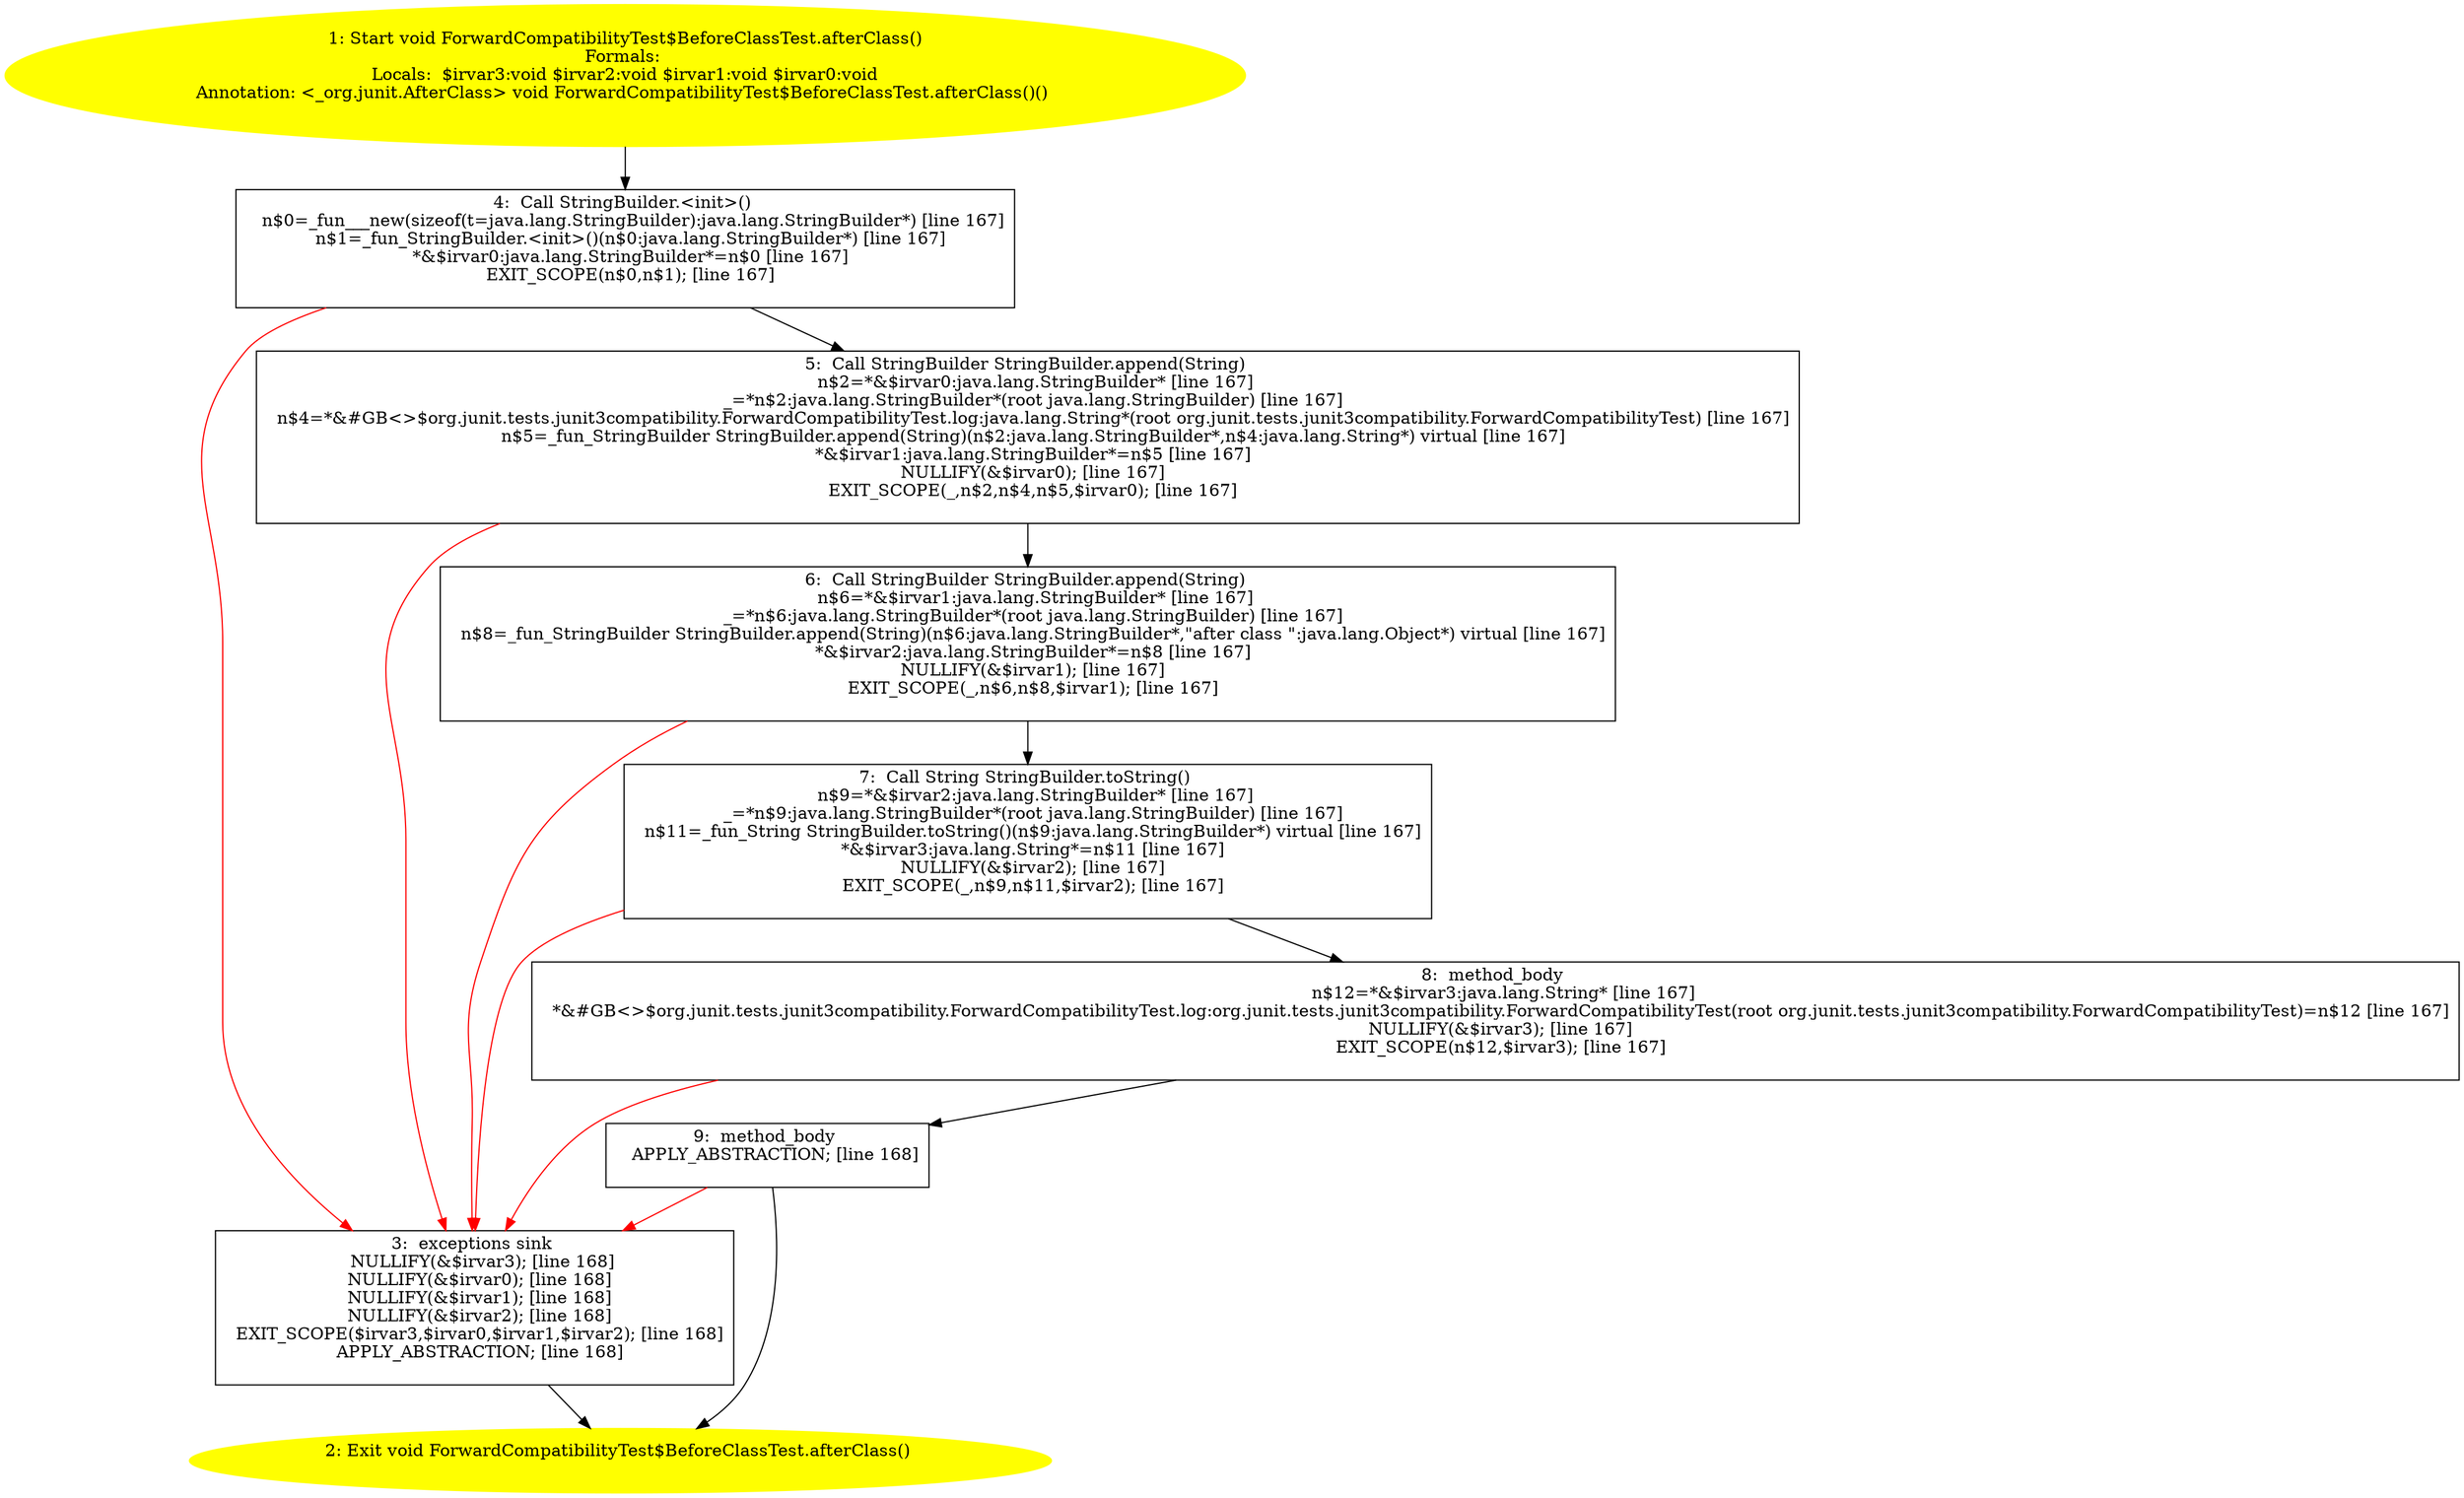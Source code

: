 /* @generated */
digraph cfg {
"org.junit.tests.junit3compatibility.ForwardCompatibilityTest$BeforeClassTest.afterClass():void.d48f9ad8a8968f3f255d60a396050b4b_1" [label="1: Start void ForwardCompatibilityTest$BeforeClassTest.afterClass()\nFormals: \nLocals:  $irvar3:void $irvar2:void $irvar1:void $irvar0:void\nAnnotation: <_org.junit.AfterClass> void ForwardCompatibilityTest$BeforeClassTest.afterClass()() \n  " color=yellow style=filled]
	

	 "org.junit.tests.junit3compatibility.ForwardCompatibilityTest$BeforeClassTest.afterClass():void.d48f9ad8a8968f3f255d60a396050b4b_1" -> "org.junit.tests.junit3compatibility.ForwardCompatibilityTest$BeforeClassTest.afterClass():void.d48f9ad8a8968f3f255d60a396050b4b_4" ;
"org.junit.tests.junit3compatibility.ForwardCompatibilityTest$BeforeClassTest.afterClass():void.d48f9ad8a8968f3f255d60a396050b4b_2" [label="2: Exit void ForwardCompatibilityTest$BeforeClassTest.afterClass() \n  " color=yellow style=filled]
	

"org.junit.tests.junit3compatibility.ForwardCompatibilityTest$BeforeClassTest.afterClass():void.d48f9ad8a8968f3f255d60a396050b4b_3" [label="3:  exceptions sink \n   NULLIFY(&$irvar3); [line 168]\n  NULLIFY(&$irvar0); [line 168]\n  NULLIFY(&$irvar1); [line 168]\n  NULLIFY(&$irvar2); [line 168]\n  EXIT_SCOPE($irvar3,$irvar0,$irvar1,$irvar2); [line 168]\n  APPLY_ABSTRACTION; [line 168]\n " shape="box"]
	

	 "org.junit.tests.junit3compatibility.ForwardCompatibilityTest$BeforeClassTest.afterClass():void.d48f9ad8a8968f3f255d60a396050b4b_3" -> "org.junit.tests.junit3compatibility.ForwardCompatibilityTest$BeforeClassTest.afterClass():void.d48f9ad8a8968f3f255d60a396050b4b_2" ;
"org.junit.tests.junit3compatibility.ForwardCompatibilityTest$BeforeClassTest.afterClass():void.d48f9ad8a8968f3f255d60a396050b4b_4" [label="4:  Call StringBuilder.<init>() \n   n$0=_fun___new(sizeof(t=java.lang.StringBuilder):java.lang.StringBuilder*) [line 167]\n  n$1=_fun_StringBuilder.<init>()(n$0:java.lang.StringBuilder*) [line 167]\n  *&$irvar0:java.lang.StringBuilder*=n$0 [line 167]\n  EXIT_SCOPE(n$0,n$1); [line 167]\n " shape="box"]
	

	 "org.junit.tests.junit3compatibility.ForwardCompatibilityTest$BeforeClassTest.afterClass():void.d48f9ad8a8968f3f255d60a396050b4b_4" -> "org.junit.tests.junit3compatibility.ForwardCompatibilityTest$BeforeClassTest.afterClass():void.d48f9ad8a8968f3f255d60a396050b4b_5" ;
	 "org.junit.tests.junit3compatibility.ForwardCompatibilityTest$BeforeClassTest.afterClass():void.d48f9ad8a8968f3f255d60a396050b4b_4" -> "org.junit.tests.junit3compatibility.ForwardCompatibilityTest$BeforeClassTest.afterClass():void.d48f9ad8a8968f3f255d60a396050b4b_3" [color="red" ];
"org.junit.tests.junit3compatibility.ForwardCompatibilityTest$BeforeClassTest.afterClass():void.d48f9ad8a8968f3f255d60a396050b4b_5" [label="5:  Call StringBuilder StringBuilder.append(String) \n   n$2=*&$irvar0:java.lang.StringBuilder* [line 167]\n  _=*n$2:java.lang.StringBuilder*(root java.lang.StringBuilder) [line 167]\n  n$4=*&#GB<>$org.junit.tests.junit3compatibility.ForwardCompatibilityTest.log:java.lang.String*(root org.junit.tests.junit3compatibility.ForwardCompatibilityTest) [line 167]\n  n$5=_fun_StringBuilder StringBuilder.append(String)(n$2:java.lang.StringBuilder*,n$4:java.lang.String*) virtual [line 167]\n  *&$irvar1:java.lang.StringBuilder*=n$5 [line 167]\n  NULLIFY(&$irvar0); [line 167]\n  EXIT_SCOPE(_,n$2,n$4,n$5,$irvar0); [line 167]\n " shape="box"]
	

	 "org.junit.tests.junit3compatibility.ForwardCompatibilityTest$BeforeClassTest.afterClass():void.d48f9ad8a8968f3f255d60a396050b4b_5" -> "org.junit.tests.junit3compatibility.ForwardCompatibilityTest$BeforeClassTest.afterClass():void.d48f9ad8a8968f3f255d60a396050b4b_6" ;
	 "org.junit.tests.junit3compatibility.ForwardCompatibilityTest$BeforeClassTest.afterClass():void.d48f9ad8a8968f3f255d60a396050b4b_5" -> "org.junit.tests.junit3compatibility.ForwardCompatibilityTest$BeforeClassTest.afterClass():void.d48f9ad8a8968f3f255d60a396050b4b_3" [color="red" ];
"org.junit.tests.junit3compatibility.ForwardCompatibilityTest$BeforeClassTest.afterClass():void.d48f9ad8a8968f3f255d60a396050b4b_6" [label="6:  Call StringBuilder StringBuilder.append(String) \n   n$6=*&$irvar1:java.lang.StringBuilder* [line 167]\n  _=*n$6:java.lang.StringBuilder*(root java.lang.StringBuilder) [line 167]\n  n$8=_fun_StringBuilder StringBuilder.append(String)(n$6:java.lang.StringBuilder*,\"after class \":java.lang.Object*) virtual [line 167]\n  *&$irvar2:java.lang.StringBuilder*=n$8 [line 167]\n  NULLIFY(&$irvar1); [line 167]\n  EXIT_SCOPE(_,n$6,n$8,$irvar1); [line 167]\n " shape="box"]
	

	 "org.junit.tests.junit3compatibility.ForwardCompatibilityTest$BeforeClassTest.afterClass():void.d48f9ad8a8968f3f255d60a396050b4b_6" -> "org.junit.tests.junit3compatibility.ForwardCompatibilityTest$BeforeClassTest.afterClass():void.d48f9ad8a8968f3f255d60a396050b4b_7" ;
	 "org.junit.tests.junit3compatibility.ForwardCompatibilityTest$BeforeClassTest.afterClass():void.d48f9ad8a8968f3f255d60a396050b4b_6" -> "org.junit.tests.junit3compatibility.ForwardCompatibilityTest$BeforeClassTest.afterClass():void.d48f9ad8a8968f3f255d60a396050b4b_3" [color="red" ];
"org.junit.tests.junit3compatibility.ForwardCompatibilityTest$BeforeClassTest.afterClass():void.d48f9ad8a8968f3f255d60a396050b4b_7" [label="7:  Call String StringBuilder.toString() \n   n$9=*&$irvar2:java.lang.StringBuilder* [line 167]\n  _=*n$9:java.lang.StringBuilder*(root java.lang.StringBuilder) [line 167]\n  n$11=_fun_String StringBuilder.toString()(n$9:java.lang.StringBuilder*) virtual [line 167]\n  *&$irvar3:java.lang.String*=n$11 [line 167]\n  NULLIFY(&$irvar2); [line 167]\n  EXIT_SCOPE(_,n$9,n$11,$irvar2); [line 167]\n " shape="box"]
	

	 "org.junit.tests.junit3compatibility.ForwardCompatibilityTest$BeforeClassTest.afterClass():void.d48f9ad8a8968f3f255d60a396050b4b_7" -> "org.junit.tests.junit3compatibility.ForwardCompatibilityTest$BeforeClassTest.afterClass():void.d48f9ad8a8968f3f255d60a396050b4b_8" ;
	 "org.junit.tests.junit3compatibility.ForwardCompatibilityTest$BeforeClassTest.afterClass():void.d48f9ad8a8968f3f255d60a396050b4b_7" -> "org.junit.tests.junit3compatibility.ForwardCompatibilityTest$BeforeClassTest.afterClass():void.d48f9ad8a8968f3f255d60a396050b4b_3" [color="red" ];
"org.junit.tests.junit3compatibility.ForwardCompatibilityTest$BeforeClassTest.afterClass():void.d48f9ad8a8968f3f255d60a396050b4b_8" [label="8:  method_body \n   n$12=*&$irvar3:java.lang.String* [line 167]\n  *&#GB<>$org.junit.tests.junit3compatibility.ForwardCompatibilityTest.log:org.junit.tests.junit3compatibility.ForwardCompatibilityTest(root org.junit.tests.junit3compatibility.ForwardCompatibilityTest)=n$12 [line 167]\n  NULLIFY(&$irvar3); [line 167]\n  EXIT_SCOPE(n$12,$irvar3); [line 167]\n " shape="box"]
	

	 "org.junit.tests.junit3compatibility.ForwardCompatibilityTest$BeforeClassTest.afterClass():void.d48f9ad8a8968f3f255d60a396050b4b_8" -> "org.junit.tests.junit3compatibility.ForwardCompatibilityTest$BeforeClassTest.afterClass():void.d48f9ad8a8968f3f255d60a396050b4b_9" ;
	 "org.junit.tests.junit3compatibility.ForwardCompatibilityTest$BeforeClassTest.afterClass():void.d48f9ad8a8968f3f255d60a396050b4b_8" -> "org.junit.tests.junit3compatibility.ForwardCompatibilityTest$BeforeClassTest.afterClass():void.d48f9ad8a8968f3f255d60a396050b4b_3" [color="red" ];
"org.junit.tests.junit3compatibility.ForwardCompatibilityTest$BeforeClassTest.afterClass():void.d48f9ad8a8968f3f255d60a396050b4b_9" [label="9:  method_body \n   APPLY_ABSTRACTION; [line 168]\n " shape="box"]
	

	 "org.junit.tests.junit3compatibility.ForwardCompatibilityTest$BeforeClassTest.afterClass():void.d48f9ad8a8968f3f255d60a396050b4b_9" -> "org.junit.tests.junit3compatibility.ForwardCompatibilityTest$BeforeClassTest.afterClass():void.d48f9ad8a8968f3f255d60a396050b4b_2" ;
	 "org.junit.tests.junit3compatibility.ForwardCompatibilityTest$BeforeClassTest.afterClass():void.d48f9ad8a8968f3f255d60a396050b4b_9" -> "org.junit.tests.junit3compatibility.ForwardCompatibilityTest$BeforeClassTest.afterClass():void.d48f9ad8a8968f3f255d60a396050b4b_3" [color="red" ];
}
